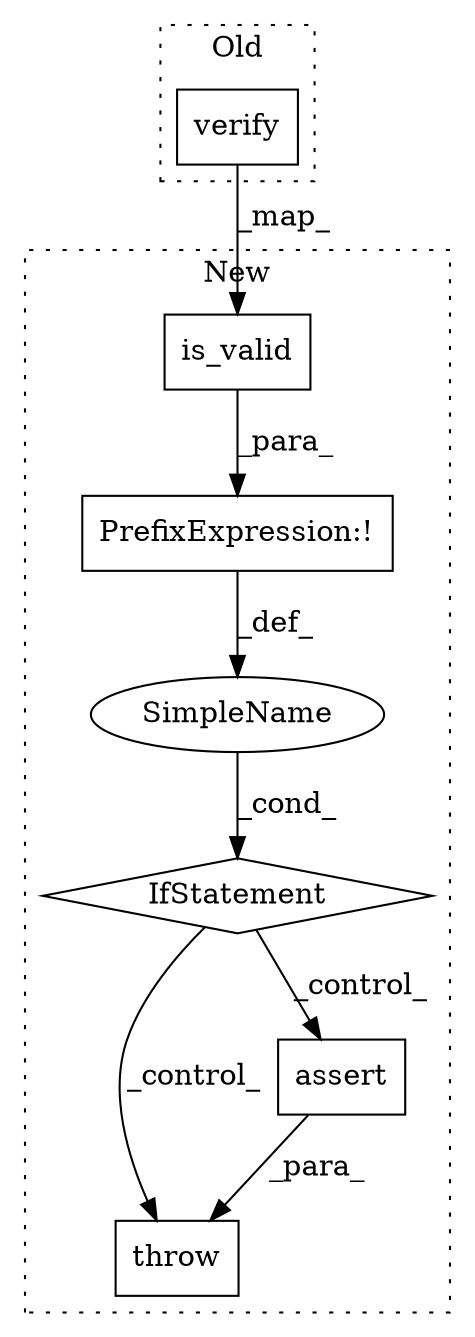 digraph G {
subgraph cluster0 {
1 [label="verify" a="32" s="2644,2658" l="7,1" shape="box"];
label = "Old";
style="dotted";
}
subgraph cluster1 {
2 [label="is_valid" a="32" s="2651,2667" l="9,1" shape="box"];
3 [label="PrefixExpression:!" a="38" s="2645" l="1" shape="box"];
4 [label="IfStatement" a="25" s="2641,2668" l="4,2" shape="diamond"];
5 [label="SimpleName" a="42" s="" l="" shape="ellipse"];
6 [label="throw" a="53" s="2678" l="6" shape="box"];
7 [label="assert" a="32" s="2684,2742" l="15,1" shape="box"];
label = "New";
style="dotted";
}
1 -> 2 [label="_map_"];
2 -> 3 [label="_para_"];
3 -> 5 [label="_def_"];
4 -> 7 [label="_control_"];
4 -> 6 [label="_control_"];
5 -> 4 [label="_cond_"];
7 -> 6 [label="_para_"];
}